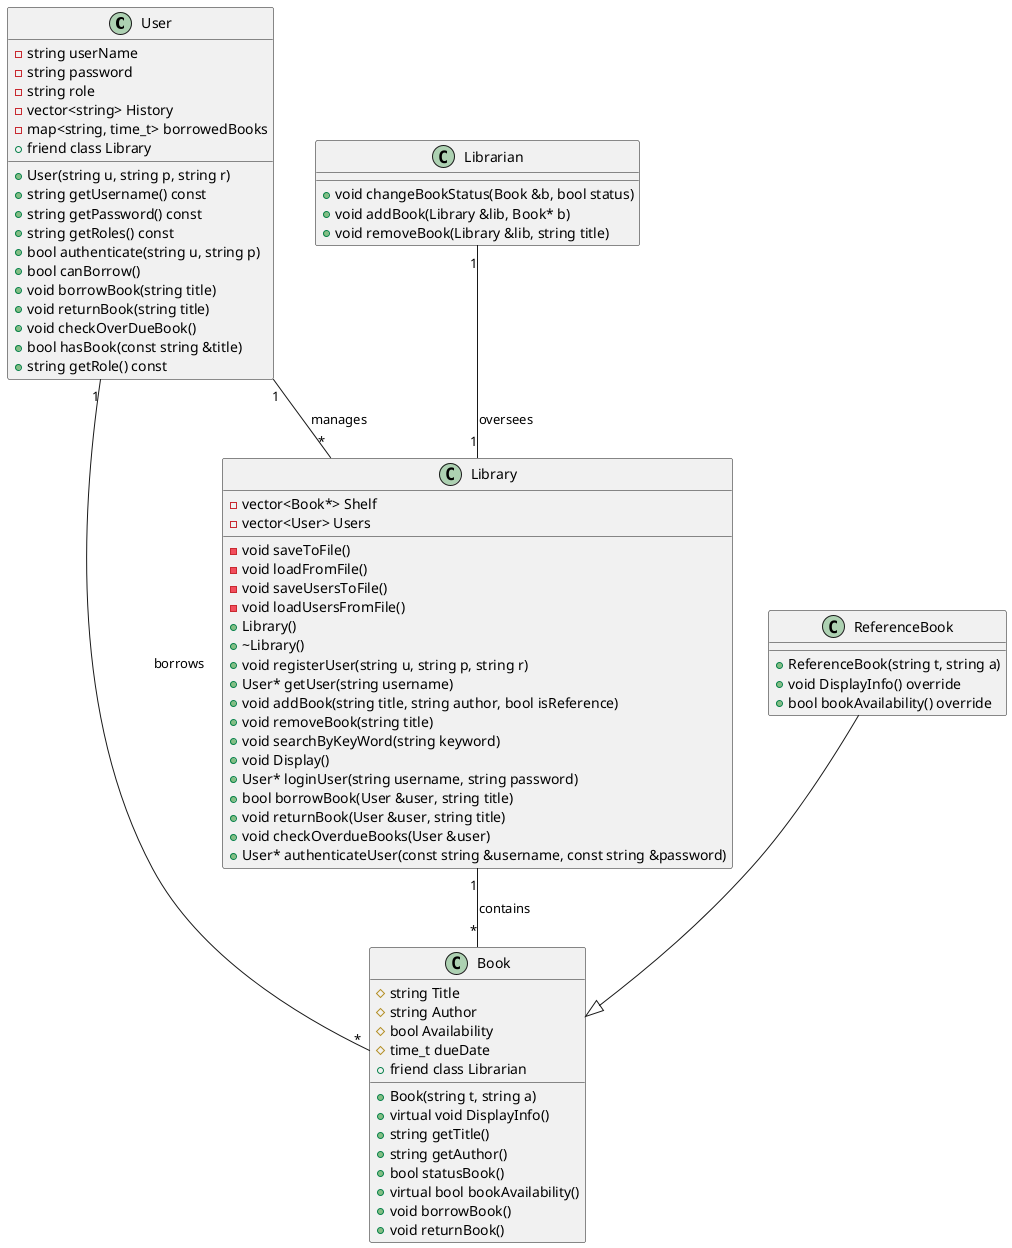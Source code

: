 @startuml System.puml

class User {
    - string userName
    - string password
    - string role
    - vector<string> History
    - map<string, time_t> borrowedBooks
    + User(string u, string p, string r)
    + string getUsername() const
    + string getPassword() const
    + string getRoles() const
    + bool authenticate(string u, string p)
    + bool canBorrow()
    + void borrowBook(string title)
    + void returnBook(string title)
    + void checkOverDueBook()
    + bool hasBook(const string &title)
    + string getRole() const
    + friend class Library
}

class Library {
    - vector<Book*> Shelf
    - vector<User> Users
    - void saveToFile()
    - void loadFromFile()
    - void saveUsersToFile()
    - void loadUsersFromFile()
    + Library()
    + ~Library()
    + void registerUser(string u, string p, string r)
    + User* getUser(string username)
    + void addBook(string title, string author, bool isReference)
    + void removeBook(string title)
    + void searchByKeyWord(string keyword)
    + void Display()
    + User* loginUser(string username, string password)
    + bool borrowBook(User &user, string title)
    + void returnBook(User &user, string title)
    + void checkOverdueBooks(User &user)
    + User* authenticateUser(const string &username, const string &password)
}

class Librarian {
    + void changeBookStatus(Book &b, bool status)
    + void addBook(Library &lib, Book* b)
    + void removeBook(Library &lib, string title)
}

class Book {
    # string Title
    # string Author
    # bool Availability
    # time_t dueDate
    + Book(string t, string a)
    + virtual void DisplayInfo()
    + string getTitle()
    + string getAuthor()
    + bool statusBook()
    + virtual bool bookAvailability()
    + void borrowBook()
    + void returnBook()
    + friend class Librarian
}

class ReferenceBook {
    + ReferenceBook(string t, string a)
    + void DisplayInfo() override
    + bool bookAvailability() override
}

User "1" -- "*" Library : manages
Library "1" -- "*" Book : contains
User "1" -- "*" Book : borrows
Librarian "1" -- "1" Library : oversees
ReferenceBook --|> Book

@enduml